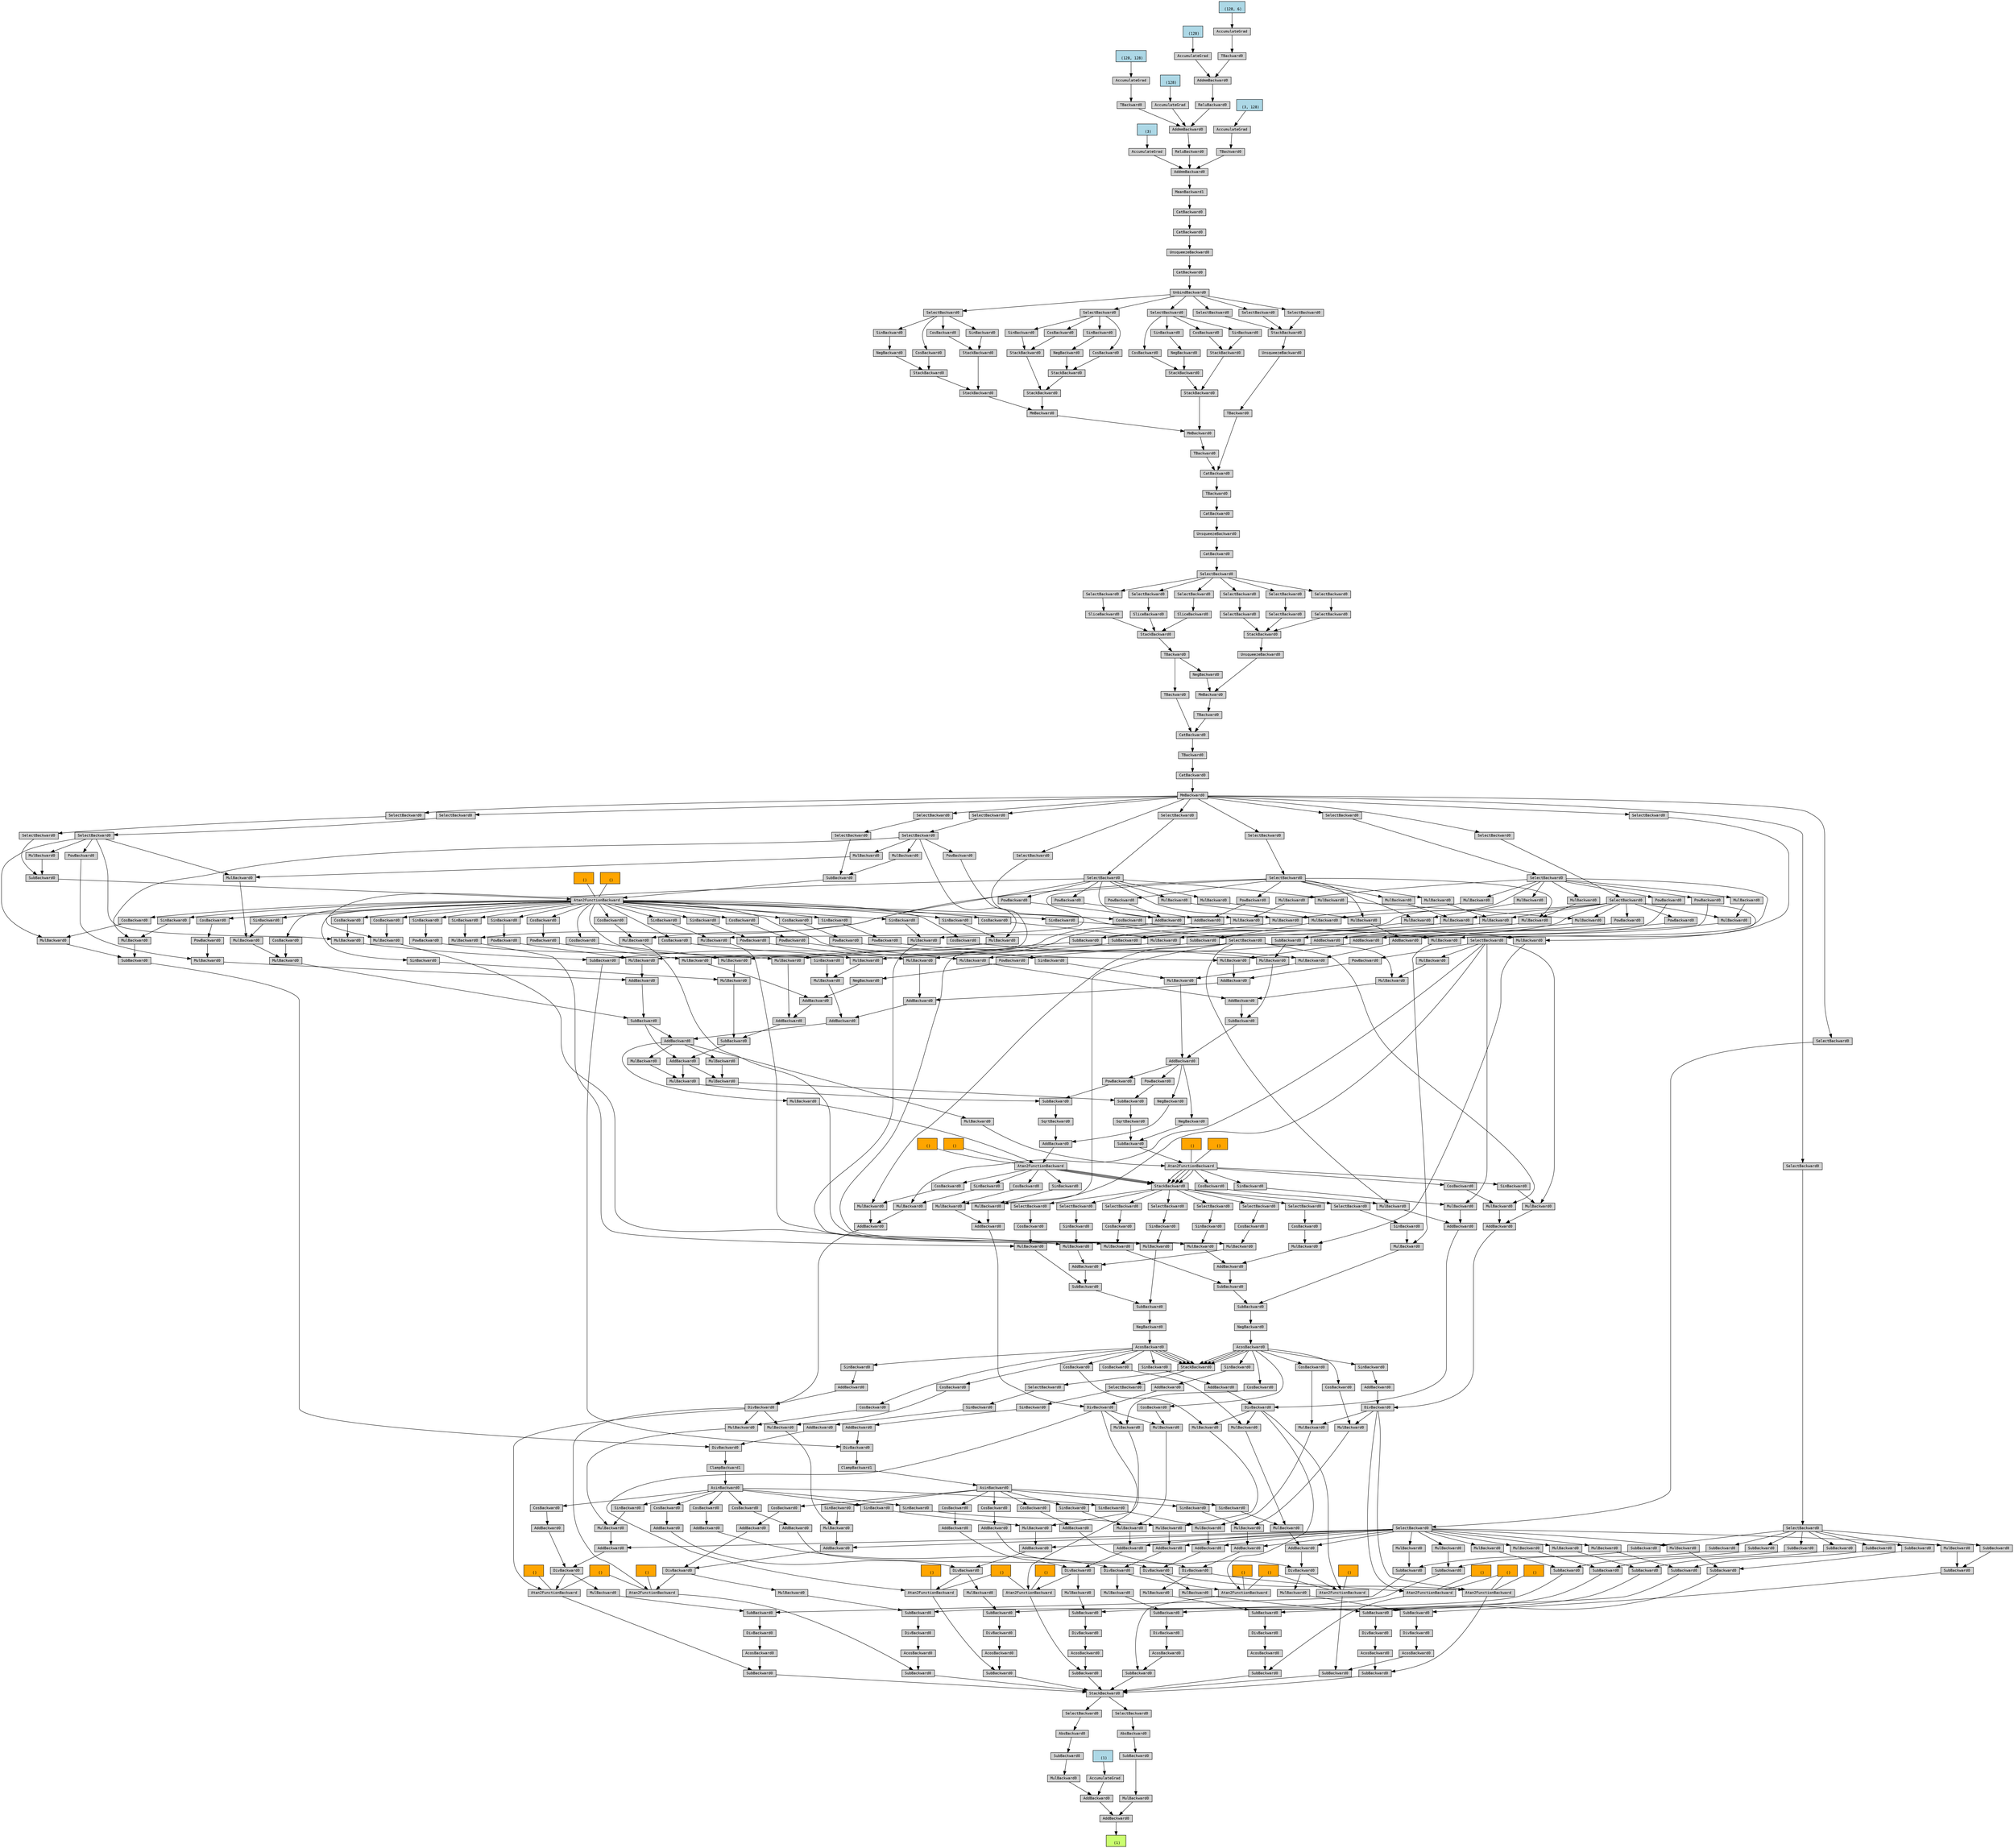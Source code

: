 digraph {
	graph [size="186.6,186.6"]
	node [align=left fontname=monospace fontsize=10 height=0.2 ranksep=0.1 shape=box style=filled]
	140334502548544 [label="
 (1)" fillcolor=darkolivegreen1]
	140334502248208 [label=AddBackward0]
	140334502247872 -> 140334502248208
	140334502247872 [label=AddBackward0]
	140334502248064 -> 140334502247872
	140334502464304 [label="
 (1)" fillcolor=lightblue]
	140334502464304 -> 140334502248064
	140334502248064 [label=AccumulateGrad]
	140334502248016 -> 140334502247872
	140334502248016 [label=MulBackward0]
	140334502248256 -> 140334502248016
	140334502248256 [label=SubBackward0]
	140334502247632 -> 140334502248256
	140334502247632 [label=AbsBackward0]
	140334502247536 -> 140334502247632
	140334502247536 [label=SelectBackward0]
	140334502247440 -> 140334502247536
	140334502247440 [label=StackBackward0]
	140334502247344 -> 140334502247440
	140334502247344 [label=SubBackward0]
	140334504619328 -> 140334502247344
	140334504619328 [label=Atan2FunctionBackward]
	140334502246816 -> 140334504619328
	140334502246816 [label=DivBackward0]
	140334502246672 -> 140334502246816
	140334502246672 [label=AddBackward0]
	140334502246528 -> 140334502246672
	140334502246528 [label=MulBackward0]
	140334502246384 -> 140334502246528
	140334502246384 [label=SelectBackward0]
	140334502246240 -> 140334502246384
	140334502246240 [label=SelectBackward0]
	140334502246144 -> 140334502246240
	140334502246144 [label=MmBackward0]
	140334502246048 -> 140334502246144
	140334502246048 [label=CatBackward0]
	140334502245952 -> 140334502246048
	140334502245952 [label=TBackward0]
	140334502245856 -> 140334502245952
	140334502245856 [label=CatBackward0]
	140334502245808 -> 140334502245856
	140334502245808 [label=TBackward0]
	140334502242208 -> 140334502245808
	140334502242208 [label=TBackward0]
	140334502243504 -> 140334502242208
	140334502243504 [label=StackBackward0]
	140334502243264 -> 140334502243504
	140334502243264 [label=SliceBackward0]
	140334502243552 -> 140334502243264
	140334502243552 [label=SelectBackward0]
	140334502243648 -> 140334502243552
	140334502243648 [label=SelectBackward0]
	140334502245472 -> 140334502243648
	140334502245472 [label=CatBackward0]
	140334502245328 -> 140334502245472
	140334502245328 [label=UnsqueezeBackward0]
	140334502245184 -> 140334502245328
	140334502245184 [label=CatBackward0]
	140334502245040 -> 140334502245184
	140334502245040 [label=TBackward0]
	140334502244848 -> 140334502245040
	140334502244848 [label=CatBackward0]
	140334502244800 -> 140334502244848
	140334502244800 [label=TBackward0]
	140334502244560 -> 140334502244800
	140334502244560 [label=MmBackward0]
	140334502244512 -> 140334502244560
	140334502244512 [label=StackBackward0]
	140334502244176 -> 140334502244512
	140334502244176 [label=StackBackward0]
	140334502241776 -> 140334502244176
	140334502241776 [label=CosBackward0]
	140334502241728 -> 140334502241776
	140334502241728 [label=SelectBackward0]
	140334502241584 -> 140334502241728
	140334502241584 [label=UnbindBackward0]
	140334502241536 -> 140334502241584
	140334502241536 [label=CatBackward0]
	140334502241296 -> 140334502241536
	140334502241296 [label=UnsqueezeBackward0]
	140334502241104 -> 140334502241296
	140334502241104 [label=CatBackward0]
	140334502241152 -> 140334502241104
	140334502241152 [label=CatBackward0]
	140334502240960 -> 140334502241152
	140334502240960 [label=MeanBackward1]
	140334502240864 -> 140334502240960
	140334502240864 [label=AddmmBackward0]
	140334502240768 -> 140334502240864
	140334502325968 [label="
 (3)" fillcolor=lightblue]
	140334502325968 -> 140334502240768
	140334502240768 [label=AccumulateGrad]
	140334502241056 -> 140334502240864
	140334502241056 [label=ReluBackward0]
	140334502243792 -> 140334502241056
	140334502243792 [label=AddmmBackward0]
	140334502243936 -> 140334502243792
	140334502325808 [label="
 (128)" fillcolor=lightblue]
	140334502325808 -> 140334502243936
	140334502243936 [label=AccumulateGrad]
	140334502675024 -> 140334502243792
	140334502675024 [label=ReluBackward0]
	140334502244368 -> 140334502675024
	140334502244368 [label=AddmmBackward0]
	140334502674928 -> 140334502244368
	140334502325008 [label="
 (128)" fillcolor=lightblue]
	140334502325008 -> 140334502674928
	140334502674928 [label=AccumulateGrad]
	140334502674832 -> 140334502244368
	140334502674832 [label=TBackward0]
	140334502674736 -> 140334502674832
	140334503421216 [label="
 (128, 6)" fillcolor=lightblue]
	140334503421216 -> 140334502674736
	140334502674736 [label=AccumulateGrad]
	140334502675072 -> 140334502243792
	140334502675072 [label=TBackward0]
	140334502243840 -> 140334502675072
	140334502325728 [label="
 (128, 128)" fillcolor=lightblue]
	140334502325728 -> 140334502243840
	140334502243840 [label=AccumulateGrad]
	140334502243888 -> 140334502240864
	140334502243888 [label=TBackward0]
	140334502244656 -> 140334502243888
	140334502325888 [label="
 (3, 128)" fillcolor=lightblue]
	140334502325888 -> 140334502244656
	140334502244656 [label=AccumulateGrad]
	140334502244080 -> 140334502244176
	140334502244080 [label=NegBackward0]
	140334502241488 -> 140334502244080
	140334502241488 [label=SinBackward0]
	140334502241728 -> 140334502241488
	140334502244224 -> 140334502244512
	140334502244224 [label=StackBackward0]
	140334502241248 -> 140334502244224
	140334502241248 [label=SinBackward0]
	140334502241728 -> 140334502241248
	140334502241824 -> 140334502244224
	140334502241824 [label=CosBackward0]
	140334502241728 -> 140334502241824
	140334502243360 -> 140334502244560
	140334502243360 [label=MmBackward0]
	140334502241440 -> 140334502243360
	140334502241440 [label=StackBackward0]
	140334502240912 -> 140334502241440
	140334502240912 [label=StackBackward0]
	140334502242352 -> 140334502240912
	140334502242352 [label=CosBackward0]
	140334502674976 -> 140334502242352
	140334502674976 [label=SelectBackward0]
	140334502241584 -> 140334502674976
	140334502240816 -> 140334502240912
	140334502240816 [label=SinBackward0]
	140334502674976 -> 140334502240816
	140334502241200 -> 140334502241440
	140334502241200 [label=StackBackward0]
	140334502674592 -> 140334502241200
	140334502674592 [label=NegBackward0]
	140334502675168 -> 140334502674592
	140334502675168 [label=SinBackward0]
	140334502674976 -> 140334502675168
	140334502674784 -> 140334502241200
	140334502674784 [label=CosBackward0]
	140334502674976 -> 140334502674784
	140334502244128 -> 140334502243360
	140334502244128 [label=StackBackward0]
	140334502241680 -> 140334502244128
	140334502241680 [label=StackBackward0]
	140334502674496 -> 140334502241680
	140334502674496 [label=CosBackward0]
	140334502676176 -> 140334502674496
	140334502676176 [label=SelectBackward0]
	140334502241584 -> 140334502676176
	140334502675120 -> 140334502241680
	140334502675120 [label=NegBackward0]
	140334502675792 -> 140334502675120
	140334502675792 [label=SinBackward0]
	140334502676176 -> 140334502675792
	140334502675984 -> 140334502244128
	140334502675984 [label=StackBackward0]
	140334502675648 -> 140334502675984
	140334502675648 [label=SinBackward0]
	140334502676176 -> 140334502675648
	140334502675696 -> 140334502675984
	140334502675696 [label=CosBackward0]
	140334502676176 -> 140334502675696
	140334502244944 -> 140334502244848
	140334502244944 [label=TBackward0]
	140334502244272 -> 140334502244944
	140334502244272 [label=UnsqueezeBackward0]
	140334502244608 -> 140334502244272
	140334502244608 [label=StackBackward0]
	140334502675888 -> 140334502244608
	140334502675888 [label=SelectBackward0]
	140334502241584 -> 140334502675888
	140334502675216 -> 140334502244608
	140334502675216 [label=SelectBackward0]
	140334502241584 -> 140334502675216
	140334502674640 -> 140334502244608
	140334502674640 [label=SelectBackward0]
	140334502241584 -> 140334502674640
	140334502243456 -> 140334502243504
	140334502243456 [label=SliceBackward0]
	140334502245520 -> 140334502243456
	140334502245520 [label=SelectBackward0]
	140334502243648 -> 140334502245520
	140334502243408 -> 140334502243504
	140334502243408 [label=SliceBackward0]
	140334502245376 -> 140334502243408
	140334502245376 [label=SelectBackward0]
	140334502243648 -> 140334502245376
	140334502246336 -> 140334502245856
	140334502246336 [label=TBackward0]
	140334502242448 -> 140334502246336
	140334502242448 [label=MmBackward0]
	140334502245088 -> 140334502242448
	140334502245088 [label=NegBackward0]
	140334502242208 -> 140334502245088
	140334502245232 -> 140334502242448
	140334502245232 [label=UnsqueezeBackward0]
	140334502241968 -> 140334502245232
	140334502241968 [label=StackBackward0]
	140334502244320 -> 140334502241968
	140334502244320 [label=SelectBackward0]
	140334502675936 -> 140334502244320
	140334502675936 [label=SelectBackward0]
	140334502243648 -> 140334502675936
	140334502244704 -> 140334502241968
	140334502244704 [label=SelectBackward0]
	140334502676128 -> 140334502244704
	140334502676128 [label=SelectBackward0]
	140334502243648 -> 140334502676128
	140334502244896 -> 140334502241968
	140334502244896 [label=SelectBackward0]
	140334502675840 -> 140334502244896
	140334502675840 [label=SelectBackward0]
	140334502243648 -> 140334502675840
	140334502246432 -> 140334502246528
	140334502246432 [label=CosBackward0]
	140334504618848 -> 140334502246432
	140334504618848 [label=Atan2FunctionBackward]
	140334502246000 -> 140334504618848
	140334502246000 [label=AddBackward0]
	140334502245664 -> 140334502246000
	140334502245664 [label=NegBackward0]
	140334502242064 -> 140334502245664
	140334502242064 [label=AddBackward0]
	140334502676368 -> 140334502242064
	140334502676368 [label=SubBackward0]
	140334502676272 -> 140334502676368
	140334502676272 [label=AddBackward0]
	140334502676416 -> 140334502676272
	140334502676416 [label=MulBackward0]
	140334502676608 -> 140334502676416
	140334502676608 [label=MulBackward0]
	140334502676704 -> 140334502676608
	140334502676704 [label=SelectBackward0]
	140334502676800 -> 140334502676704
	140334502676800 [label=SelectBackward0]
	140334502246144 -> 140334502676800
	140334502246384 -> 140334502676416
	140334502676464 -> 140334502676272
	140334502676464 [label=MulBackward0]
	140334502676752 -> 140334502676464
	140334502676752 [label=SubBackward0]
	140334502676512 -> 140334502676752
	140334502676512 [label=MulBackward0]
	140334502677040 -> 140334502676512
	140334502677040 [label=MulBackward0]
	140334502677184 -> 140334502677040
	140334502677184 [label=SelectBackward0]
	140334502677280 -> 140334502677184
	140334502677280 [label=SelectBackward0]
	140334502246144 -> 140334502677280
	140334502676992 -> 140334502676512
	140334502676992 [label=SelectBackward0]
	140334502677376 -> 140334502676992
	140334502677376 [label=SelectBackward0]
	140334502246144 -> 140334502677376
	140334502676848 -> 140334502676752
	140334502676848 [label=MulBackward0]
	140334502677088 -> 140334502676848
	140334502677088 [label=MulBackward0]
	140334502677424 -> 140334502677088
	140334502677424 [label=SelectBackward0]
	140334502677520 -> 140334502677424
	140334502677520 [label=SelectBackward0]
	140334502246144 -> 140334502677520
	140334502677232 -> 140334502676848
	140334502677232 [label=SelectBackward0]
	140334502677616 -> 140334502677232
	140334502677616 [label=SelectBackward0]
	140334502246144 -> 140334502677616
	140334502676656 -> 140334502676464
	140334502676656 [label=PowBackward0]
	140334502677472 -> 140334502676656
	140334502677472 [label=CosBackward0]
	140334504618608 -> 140334502677472
	140334504618608 [label=Atan2FunctionBackward]
	140334502677136 -> 140334504618608
	140334502677136 [label=SubBackward0]
	140334502677760 -> 140334502677136
	140334502677760 [label=SelectBackward0]
	140334502677904 -> 140334502677760
	140334502677904 [label=SelectBackward0]
	140334502246144 -> 140334502677904
	140334502677712 -> 140334502677136
	140334502677712 [label=MulBackward0]
	140334502677952 -> 140334502677712
	140334502677952 [label=SelectBackward0]
	140334502678048 -> 140334502677952
	140334502678048 [label=SelectBackward0]
	140334502246144 -> 140334502678048
	140334502676896 -> 140334504618608
	140334502676896 [label=SubBackward0]
	140334502677808 -> 140334502676896
	140334502677808 [label=SelectBackward0]
	140334502677856 -> 140334502677808
	140334502677856 [label=SelectBackward0]
	140334502246144 -> 140334502677856
	140334502678000 -> 140334502676896
	140334502678000 [label=MulBackward0]
	140334502678192 -> 140334502678000
	140334502678192 [label=SelectBackward0]
	140334502678288 -> 140334502678192
	140334502678288 [label=SelectBackward0]
	140334502246144 -> 140334502678288
	140334502464144 -> 140334504618608 [dir=none]
	140334502464144 [label="
 ()" fillcolor=orange]
	140334502469184 -> 140334504618608 [dir=none]
	140334502469184 [label="
 ()" fillcolor=orange]
	140334502676032 -> 140334502676368
	140334502676032 [label=MulBackward0]
	140334502676944 -> 140334502676032
	140334502676944 [label=SubBackward0]
	140334502677664 -> 140334502676944
	140334502677664 [label=MulBackward0]
	140334502678384 -> 140334502677664
	140334502678384 [label=MulBackward0]
	140334502677184 -> 140334502678384
	140334502676992 -> 140334502677664
	140334502677328 -> 140334502676944
	140334502677328 [label=MulBackward0]
	140334502678336 -> 140334502677328
	140334502678336 [label=MulBackward0]
	140334502677424 -> 140334502678336
	140334502677232 -> 140334502677328
	140334502676560 -> 140334502676032
	140334502676560 [label=PowBackward0]
	140334502678432 -> 140334502676560
	140334502678432 [label=SinBackward0]
	140334504618608 -> 140334502678432
	140334502676080 -> 140334502242064
	140334502676080 [label=MulBackward0]
	140334502678096 -> 140334502676080
	140334502678096 [label=MulBackward0]
	140334502677568 -> 140334502678096
	140334502677568 [label=AddBackward0]
	140334502678576 -> 140334502677568
	140334502678576 [label=MulBackward0]
	140334502678720 -> 140334502678576
	140334502678720 [label=MulBackward0]
	140334502677184 -> 140334502678720
	140334502677232 -> 140334502678576
	140334502678528 -> 140334502677568
	140334502678528 [label=MulBackward0]
	140334502678768 -> 140334502678528
	140334502678768 [label=MulBackward0]
	140334502677424 -> 140334502678768
	140334502676992 -> 140334502678528
	140334502678240 -> 140334502678096
	140334502678240 [label=CosBackward0]
	140334504618608 -> 140334502678240
	140334502676320 -> 140334502676080
	140334502676320 [label=SinBackward0]
	140334504618608 -> 140334502676320
	140334502245712 -> 140334502246000
	140334502245712 [label=SqrtBackward0]
	140334502245616 -> 140334502245712
	140334502245616 [label=SubBackward0]
	140334502678864 -> 140334502245616
	140334502678864 [label=PowBackward0]
	140334502242064 -> 140334502678864
	140334502678816 -> 140334502245616
	140334502678816 [label=MulBackward0]
	140334502678144 -> 140334502678816
	140334502678144 [label=MulBackward0]
	140334502678960 -> 140334502678144
	140334502678960 [label=AddBackward0]
	140334502679056 -> 140334502678960
	140334502679056 [label=AddBackward0]
	140334502679200 -> 140334502679056
	140334502679200 [label=AddBackward0]
	140334502679344 -> 140334502679200
	140334502679344 [label=AddBackward0]
	140334502679488 -> 140334502679344
	140334502679488 [label=PowBackward0]
	140334502676704 -> 140334502679488
	140334502679440 -> 140334502679344
	140334502679440 [label=MulBackward0]
	140334502679536 -> 140334502679440
	140334502679536 [label=AddBackward0]
	140334502679776 -> 140334502679536
	140334502679776 [label=PowBackward0]
	140334502677184 -> 140334502679776
	140334502679728 -> 140334502679536
	140334502679728 [label=PowBackward0]
	140334502677232 -> 140334502679728
	140334502679584 -> 140334502679440
	140334502679584 [label=PowBackward0]
	140334502679872 -> 140334502679584
	140334502679872 [label=CosBackward0]
	140334504618608 -> 140334502679872
	140334502679296 -> 140334502679200
	140334502679296 [label=MulBackward0]
	140334502679824 -> 140334502679296
	140334502679824 [label=AddBackward0]
	140334502679680 -> 140334502679824
	140334502679680 [label=PowBackward0]
	140334502677424 -> 140334502679680
	140334502679920 -> 140334502679824
	140334502679920 [label=PowBackward0]
	140334502676992 -> 140334502679920
	140334502679632 -> 140334502679296
	140334502679632 [label=PowBackward0]
	140334502680064 -> 140334502679632
	140334502680064 [label=SinBackward0]
	140334504618608 -> 140334502680064
	140334502679152 -> 140334502679056
	140334502679152 [label=MulBackward0]
	140334502680016 -> 140334502679152
	140334502680016 [label=MulBackward0]
	140334502679968 -> 140334502680016
	140334502679968 [label=SubBackward0]
	140334502680304 -> 140334502679968
	140334502680304 [label=MulBackward0]
	140334502680448 -> 140334502680304
	140334502680448 [label=MulBackward0]
	140334502677184 -> 140334502680448
	140334502677424 -> 140334502680304
	140334502680256 -> 140334502679968
	140334502680256 [label=MulBackward0]
	140334502680496 -> 140334502680256
	140334502680496 [label=MulBackward0]
	140334502676992 -> 140334502680496
	140334502677232 -> 140334502680256
	140334502680112 -> 140334502680016
	140334502680112 [label=CosBackward0]
	140334504618608 -> 140334502680112
	140334502679392 -> 140334502679152
	140334502679392 [label=SinBackward0]
	140334504618608 -> 140334502679392
	140334502679008 -> 140334502678960
	140334502679008 [label=SubBackward0]
	140334502680544 -> 140334502679008
	140334502680544 [label=AddBackward0]
	140334502680208 -> 140334502680544
	140334502680208 [label=MulBackward0]
	140334502680640 -> 140334502680208
	140334502680640 [label=PowBackward0]
	140334502677952 -> 140334502680640
	140334502680400 -> 140334502680208
	140334502680400 [label=PowBackward0]
	140334502680688 -> 140334502680400
	140334502680688 [label=CosBackward0]
	140334504618608 -> 140334502680688
	140334502680160 -> 140334502680544
	140334502680160 [label=MulBackward0]
	140334502680880 -> 140334502680160
	140334502680880 [label=PowBackward0]
	140334502678192 -> 140334502680880
	140334502680736 -> 140334502680160
	140334502680736 [label=PowBackward0]
	140334502680832 -> 140334502680736
	140334502680832 [label=SinBackward0]
	140334504618608 -> 140334502680832
	140334502679248 -> 140334502679008
	140334502679248 [label=MulBackward0]
	140334502680784 -> 140334502679248
	140334502680784 [label=MulBackward0]
	140334502680928 -> 140334502680784
	140334502680928 [label=MulBackward0]
	140334502681168 -> 140334502680928
	140334502681168 [label=MulBackward0]
	140334502678192 -> 140334502681168
	140334502677952 -> 140334502680928
	140334502680976 -> 140334502680784
	140334502680976 [label=SinBackward0]
	140334504618608 -> 140334502680976
	140334502680352 -> 140334502679248
	140334502680352 [label=CosBackward0]
	140334504618608 -> 140334502680352
	140334502678480 -> 140334502678816
	140334502678480 [label=AddBackward0]
	140334502679104 -> 140334502678480
	140334502679104 [label=SubBackward0]
	140334502681264 -> 140334502679104
	140334502681264 [label=AddBackward0]
	140334502681120 -> 140334502681264
	140334502681120 [label=AddBackward0]
	140334502681360 -> 140334502681120
	140334502681360 [label=NegBackward0]
	140334502681552 -> 140334502681360
	140334502681552 [label=PowBackward0]
	140334502246384 -> 140334502681552
	140334502681312 -> 140334502681120
	140334502681312 [label=MulBackward0]
	140334502681600 -> 140334502681312
	140334502681600 [label=AddBackward0]
	140334502681744 -> 140334502681600
	140334502681744 [label=PowBackward0]
	140334502677424 -> 140334502681744
	140334502681696 -> 140334502681600
	140334502681696 [label=PowBackward0]
	140334502676992 -> 140334502681696
	140334502681648 -> 140334502681312
	140334502681648 [label=PowBackward0]
	140334502681840 -> 140334502681648
	140334502681840 [label=CosBackward0]
	140334504618608 -> 140334502681840
	140334502681024 -> 140334502681264
	140334502681024 [label=MulBackward0]
	140334502681792 -> 140334502681024
	140334502681792 [label=AddBackward0]
	140334502681456 -> 140334502681792
	140334502681456 [label=PowBackward0]
	140334502677184 -> 140334502681456
	140334502681888 -> 140334502681792
	140334502681888 [label=PowBackward0]
	140334502677232 -> 140334502681888
	140334502681504 -> 140334502681024
	140334502681504 [label=PowBackward0]
	140334502682032 -> 140334502681504
	140334502682032 [label=SinBackward0]
	140334504618608 -> 140334502682032
	140334502680592 -> 140334502679104
	140334502680592 [label=MulBackward0]
	140334502681984 -> 140334502680592
	140334502681984 [label=MulBackward0]
	140334502681936 -> 140334502681984
	140334502681936 [label=SubBackward0]
	140334502682272 -> 140334502681936
	140334502682272 [label=MulBackward0]
	140334502682416 -> 140334502682272
	140334502682416 [label=MulBackward0]
	140334502677184 -> 140334502682416
	140334502677424 -> 140334502682272
	140334502682224 -> 140334502681936
	140334502682224 [label=MulBackward0]
	140334502682464 -> 140334502682224
	140334502682464 [label=MulBackward0]
	140334502676992 -> 140334502682464
	140334502677232 -> 140334502682224
	140334502682080 -> 140334502681984
	140334502682080 [label=CosBackward0]
	140334504618608 -> 140334502682080
	140334502681072 -> 140334502680592
	140334502681072 [label=SinBackward0]
	140334504618608 -> 140334502681072
	140334502679008 -> 140334502678480
	140334502246288 -> 140334504618848
	140334502246288 [label=MulBackward0]
	140334502678960 -> 140334502246288
	140334502511536 -> 140334504618848 [dir=none]
	140334502511536 [label="
 ()" fillcolor=orange]
	140334502511696 -> 140334504618848 [dir=none]
	140334502511696 [label="
 ()" fillcolor=orange]
	140334502246576 -> 140334502246672
	140334502246576 [label=MulBackward0]
	140334502676704 -> 140334502246576
	140334502246192 -> 140334502246576
	140334502246192 [label=SinBackward0]
	140334504618848 -> 140334502246192
	140334502246720 -> 140334502246816
	140334502246720 [label=AddBackward0]
	140334502245904 -> 140334502246720
	140334502245904 [label=SinBackward0]
	140334502246480 -> 140334502245904
	140334502246480 [label=AcosBackward0]
	140334502678624 -> 140334502246480
	140334502678624 [label=NegBackward0]
	140334502678912 -> 140334502678624
	140334502678912 [label=SubBackward0]
	140334502682512 -> 140334502678912
	140334502682512 [label=SubBackward0]
	140334502682176 -> 140334502682512
	140334502682176 [label=AddBackward0]
	140334502682608 -> 140334502682176
	140334502682608 [label=MulBackward0]
	140334502682752 -> 140334502682608
	140334502682752 [label=MulBackward0]
	140334502677232 -> 140334502682752
	140334502682896 -> 140334502682752
	140334502682896 [label=CosBackward0]
	140334504618608 -> 140334502682896
	140334502682704 -> 140334502682608
	140334502682704 [label=CosBackward0]
	140334502682944 -> 140334502682704
	140334502682944 [label=SelectBackward0]
	140334502683040 -> 140334502682944
	140334502683040 [label=StackBackward0]
	140334504618848 -> 140334502683040
	140334504619088 -> 140334502683040
	140334504619088 [label=Atan2FunctionBackward]
	140334502683184 -> 140334504619088
	140334502683184 [label=SubBackward0]
	140334502683328 -> 140334502683184
	140334502683328 [label=NegBackward0]
	140334502242064 -> 140334502683328
	140334502683280 -> 140334502683184
	140334502683280 [label=SqrtBackward0]
	140334502683376 -> 140334502683280
	140334502683376 [label=SubBackward0]
	140334502683568 -> 140334502683376
	140334502683568 [label=PowBackward0]
	140334502242064 -> 140334502683568
	140334502683520 -> 140334502683376
	140334502683520 [label=MulBackward0]
	140334502683616 -> 140334502683520
	140334502683616 [label=MulBackward0]
	140334502678960 -> 140334502683616
	140334502678480 -> 140334502683520
	140334502682848 -> 140334504619088
	140334502682848 [label=MulBackward0]
	140334502678960 -> 140334502682848
	140334502511376 -> 140334504619088 [dir=none]
	140334502511376 [label="
 ()" fillcolor=orange]
	140334502513696 -> 140334504619088 [dir=none]
	140334502513696 [label="
 ()" fillcolor=orange]
	140334504618848 -> 140334502683040
	140334504619088 -> 140334502683040
	140334504618848 -> 140334502683040
	140334504619088 -> 140334502683040
	140334504618848 -> 140334502683040
	140334504619088 -> 140334502683040
	140334502682368 -> 140334502682176
	140334502682368 [label=MulBackward0]
	140334502682800 -> 140334502682368
	140334502682800 [label=MulBackward0]
	140334502677424 -> 140334502682800
	140334502683472 -> 140334502682800
	140334502683472 [label=CosBackward0]
	140334504618608 -> 140334502683472
	140334502682992 -> 140334502682368
	140334502682992 [label=SinBackward0]
	140334502683424 -> 140334502682992
	140334502683424 [label=SelectBackward0]
	140334502683040 -> 140334502683424
	140334502682128 -> 140334502682512
	140334502682128 [label=MulBackward0]
	140334502683232 -> 140334502682128
	140334502683232 [label=MulBackward0]
	140334502676992 -> 140334502683232
	140334502683088 -> 140334502683232
	140334502683088 [label=SinBackward0]
	140334504618608 -> 140334502683088
	140334502682656 -> 140334502682128
	140334502682656 [label=CosBackward0]
	140334502683808 -> 140334502682656
	140334502683808 [label=SelectBackward0]
	140334502683040 -> 140334502683808
	140334502681216 -> 140334502678912
	140334502681216 [label=MulBackward0]
	140334502683760 -> 140334502681216
	140334502683760 [label=MulBackward0]
	140334502677184 -> 140334502683760
	140334502683136 -> 140334502683760
	140334502683136 [label=SinBackward0]
	140334504618608 -> 140334502683136
	140334502682320 -> 140334502681216
	140334502682320 [label=SinBackward0]
	140334502683856 -> 140334502682320
	140334502683856 [label=SelectBackward0]
	140334502683040 -> 140334502683856
	140334502246864 -> 140334504619328
	140334502246864 [label=DivBackward0]
	140334502246624 -> 140334502246864
	140334502246624 [label=AddBackward0]
	140334502675264 -> 140334502246624
	140334502675264 [label=SelectBackward0]
	140334502683952 -> 140334502675264
	140334502683952 [label=SelectBackward0]
	140334502246144 -> 140334502683952
	140334502678672 -> 140334502246624
	140334502678672 [label=MulBackward0]
	140334502683712 -> 140334502678672
	140334502683712 [label=MulBackward0]
	140334502246816 -> 140334502683712
	140334502684048 -> 140334502683712
	140334502684048 [label=CosBackward0]
	140334502246480 -> 140334502684048
	140334502683664 -> 140334502678672
	140334502683664 [label=SinBackward0]
	140334502684096 -> 140334502683664
	140334502684096 [label=AsinBackward0]
	140334502684192 -> 140334502684096
	140334502684192 [label=ClampBackward1]
	140334502684288 -> 140334502684192
	140334502684288 [label=DivBackward0]
	140334502684384 -> 140334502684288
	140334502684384 [label=SubBackward0]
	140334502684528 -> 140334502684384
	140334502684528 [label=MulBackward0]
	140334502678192 -> 140334502684528
	140334502684672 -> 140334502684528
	140334502684672 [label=SinBackward0]
	140334504618608 -> 140334502684672
	140334502684480 -> 140334502684384
	140334502684480 [label=MulBackward0]
	140334502677952 -> 140334502684480
	140334502684720 -> 140334502684480
	140334502684720 [label=CosBackward0]
	140334504618608 -> 140334502684720
	140334502684336 -> 140334502684288
	140334502684336 [label=AddBackward0]
	140334502684816 -> 140334502684336
	140334502684816 [label=SinBackward0]
	140334502684624 -> 140334502684816
	140334502684624 [label=SelectBackward0]
	140334502684912 -> 140334502684624
	140334502684912 [label=StackBackward0]
	140334502246480 -> 140334502684912
	140334502246480 -> 140334502684912
	140334502685008 -> 140334502684912
	140334502685008 [label=AcosBackward0]
	140334502685104 -> 140334502685008
	140334502685104 [label=NegBackward0]
	140334502685200 -> 140334502685104
	140334502685200 [label=SubBackward0]
	140334502685296 -> 140334502685200
	140334502685296 [label=SubBackward0]
	140334502685440 -> 140334502685296
	140334502685440 [label=AddBackward0]
	140334502685584 -> 140334502685440
	140334502685584 [label=MulBackward0]
	140334502685728 -> 140334502685584
	140334502685728 [label=MulBackward0]
	140334502677232 -> 140334502685728
	140334502685872 -> 140334502685728
	140334502685872 [label=CosBackward0]
	140334504618608 -> 140334502685872
	140334502685680 -> 140334502685584
	140334502685680 [label=CosBackward0]
	140334502685920 -> 140334502685680
	140334502685920 [label=SelectBackward0]
	140334502683040 -> 140334502685920
	140334502685536 -> 140334502685440
	140334502685536 [label=MulBackward0]
	140334502686016 -> 140334502685536
	140334502686016 [label=MulBackward0]
	140334502677424 -> 140334502686016
	140334502686064 -> 140334502686016
	140334502686064 [label=CosBackward0]
	140334504618608 -> 140334502686064
	140334502685968 -> 140334502685536
	140334502685968 [label=SinBackward0]
	140334502686112 -> 140334502685968
	140334502686112 [label=SelectBackward0]
	140334502683040 -> 140334502686112
	140334502685392 -> 140334502685296
	140334502685392 [label=MulBackward0]
	140334502686160 -> 140334502685392
	140334502686160 [label=MulBackward0]
	140334502676992 -> 140334502686160
	140334502685824 -> 140334502686160
	140334502685824 [label=SinBackward0]
	140334504618608 -> 140334502685824
	140334502685632 -> 140334502685392
	140334502685632 [label=CosBackward0]
	140334502686256 -> 140334502685632
	140334502686256 [label=SelectBackward0]
	140334502683040 -> 140334502686256
	140334502685248 -> 140334502685200
	140334502685248 [label=MulBackward0]
	140334502686304 -> 140334502685248
	140334502686304 [label=MulBackward0]
	140334502677184 -> 140334502686304
	140334502685776 -> 140334502686304
	140334502685776 [label=SinBackward0]
	140334504618608 -> 140334502685776
	140334502685488 -> 140334502685248
	140334502685488 [label=SinBackward0]
	140334502686400 -> 140334502685488
	140334502686400 [label=SelectBackward0]
	140334502683040 -> 140334502686400
	140334502685008 -> 140334502684912
	140334502246480 -> 140334502684912
	140334502246480 -> 140334502684912
	140334502685008 -> 140334502684912
	140334502685008 -> 140334502684912
	140334502246096 -> 140334502246864
	140334502246096 [label=AddBackward0]
	140334502684144 -> 140334502246096
	140334502684144 [label=CosBackward0]
	140334502684096 -> 140334502684144
	140334502539440 -> 140334504619328 [dir=none]
	140334502539440 [label="
 ()" fillcolor=orange]
	140334502532480 -> 140334504619328 [dir=none]
	140334502532480 [label="
 ()" fillcolor=orange]
	140334502246912 -> 140334502247344
	140334502246912 [label=AcosBackward0]
	140334502246768 -> 140334502246912
	140334502246768 [label=DivBackward0]
	140334502682560 -> 140334502246768
	140334502682560 [label=SubBackward0]
	140334502684000 -> 140334502682560
	140334502684000 [label=SubBackward0]
	140334502684864 -> 140334502684000
	140334502684864 [label=SubBackward0]
	140334502685152 -> 140334502684864
	140334502685152 [label=SelectBackward0]
	140334502685344 -> 140334502685152
	140334502685344 [label=SelectBackward0]
	140334502246144 -> 140334502685344
	140334502684576 -> 140334502684000
	140334502684576 [label=MulBackward0]
	140334502675264 -> 140334502684576
	140334502676224 -> 140334502682560
	140334502676224 [label=MulBackward0]
	140334502246864 -> 140334502676224
	140334502247392 -> 140334502247440
	140334502247392 [label=SubBackward0]
	140334504619568 -> 140334502247392
	140334504619568 [label=Atan2FunctionBackward]
	140334502246816 -> 140334504619568
	140334502684432 -> 140334504619568
	140334502684432 [label=DivBackward0]
	140334502684768 -> 140334502684432
	140334502684768 [label=AddBackward0]
	140334502675264 -> 140334502684768
	140334502684960 -> 140334502684768
	140334502684960 [label=MulBackward0]
	140334502686208 -> 140334502684960
	140334502686208 [label=MulBackward0]
	140334502246816 -> 140334502686208
	140334502686640 -> 140334502686208
	140334502686640 [label=CosBackward0]
	140334502246480 -> 140334502686640
	140334502686352 -> 140334502684960
	140334502686352 [label=SinBackward0]
	140334502686688 -> 140334502686352
	140334502686688 [label=AsinBackward0]
	140334502686784 -> 140334502686688
	140334502686784 [label=ClampBackward1]
	140334502686880 -> 140334502686784
	140334502686880 [label=DivBackward0]
	140334502686976 -> 140334502686880
	140334502686976 [label=SubBackward0]
	140334502687120 -> 140334502686976
	140334502687120 [label=MulBackward0]
	140334502678192 -> 140334502687120
	140334502687264 -> 140334502687120
	140334502687264 [label=SinBackward0]
	140334504618608 -> 140334502687264
	140334502687072 -> 140334502686976
	140334502687072 [label=MulBackward0]
	140334502677952 -> 140334502687072
	140334502687312 -> 140334502687072
	140334502687312 [label=CosBackward0]
	140334504618608 -> 140334502687312
	140334502686928 -> 140334502686880
	140334502686928 [label=AddBackward0]
	140334502687408 -> 140334502686928
	140334502687408 [label=SinBackward0]
	140334502687216 -> 140334502687408
	140334502687216 [label=SelectBackward0]
	140334502684912 -> 140334502687216
	140334502686496 -> 140334502684432
	140334502686496 [label=AddBackward0]
	140334502686736 -> 140334502686496
	140334502686736 [label=CosBackward0]
	140334502686688 -> 140334502686736
	140334502539920 -> 140334504619568 [dir=none]
	140334502539920 [label="
 ()" fillcolor=orange]
	140334502532480 -> 140334504619568 [dir=none]
	140334502532480 [label="
 ()" fillcolor=orange]
	140334502247008 -> 140334502247392
	140334502247008 [label=AcosBackward0]
	140334502685056 -> 140334502247008
	140334502685056 [label=DivBackward0]
	140334502686544 -> 140334502685056
	140334502686544 [label=SubBackward0]
	140334502686592 -> 140334502686544
	140334502686592 [label=SubBackward0]
	140334502687456 -> 140334502686592
	140334502687456 [label=SubBackward0]
	140334502685152 -> 140334502687456
	140334502687504 -> 140334502686592
	140334502687504 [label=MulBackward0]
	140334502675264 -> 140334502687504
	140334502686448 -> 140334502686544
	140334502686448 [label=MulBackward0]
	140334502684432 -> 140334502686448
	140334502247728 -> 140334502247440
	140334502247728 [label=SubBackward0]
	140334504619808 -> 140334502247728
	140334504619808 [label=Atan2FunctionBackward]
	140334502687552 -> 140334504619808
	140334502687552 [label=DivBackward0]
	140334502687600 -> 140334502687552
	140334502687600 [label=AddBackward0]
	140334502687744 -> 140334502687600
	140334502687744 [label=MulBackward0]
	140334502246384 -> 140334502687744
	140334502687888 -> 140334502687744
	140334502687888 [label=CosBackward0]
	140334504618848 -> 140334502687888
	140334502687696 -> 140334502687600
	140334502687696 [label=MulBackward0]
	140334502676704 -> 140334502687696
	140334502687936 -> 140334502687696
	140334502687936 [label=SinBackward0]
	140334504618848 -> 140334502687936
	140334502687168 -> 140334502687552
	140334502687168 [label=AddBackward0]
	140334502688032 -> 140334502687168
	140334502688032 [label=SinBackward0]
	140334502685008 -> 140334502688032
	140334502683904 -> 140334504619808
	140334502683904 [label=DivBackward0]
	140334502687840 -> 140334502683904
	140334502687840 [label=AddBackward0]
	140334502675264 -> 140334502687840
	140334502688080 -> 140334502687840
	140334502688080 [label=MulBackward0]
	140334502688176 -> 140334502688080
	140334502688176 [label=MulBackward0]
	140334502687552 -> 140334502688176
	140334502688320 -> 140334502688176
	140334502688320 [label=CosBackward0]
	140334502685008 -> 140334502688320
	140334502688128 -> 140334502688080
	140334502688128 [label=SinBackward0]
	140334502684096 -> 140334502688128
	140334502687984 -> 140334502683904
	140334502687984 [label=AddBackward0]
	140334502688368 -> 140334502687984
	140334502688368 [label=CosBackward0]
	140334502684096 -> 140334502688368
	140334502540400 -> 140334504619808 [dir=none]
	140334502540400 [label="
 ()" fillcolor=orange]
	140334502538240 -> 140334504619808 [dir=none]
	140334502538240 [label="
 ()" fillcolor=orange]
	140334502246960 -> 140334502247728
	140334502246960 [label=AcosBackward0]
	140334502687792 -> 140334502246960
	140334502687792 [label=DivBackward0]
	140334502688416 -> 140334502687792
	140334502688416 [label=SubBackward0]
	140334502688224 -> 140334502688416
	140334502688224 [label=SubBackward0]
	140334502688560 -> 140334502688224
	140334502688560 [label=SubBackward0]
	140334502685152 -> 140334502688560
	140334502688512 -> 140334502688224
	140334502688512 [label=MulBackward0]
	140334502675264 -> 140334502688512
	140334502687648 -> 140334502688416
	140334502687648 [label=MulBackward0]
	140334502683904 -> 140334502687648
	140334502247296 -> 140334502247440
	140334502247296 [label=SubBackward0]
	140334504620048 -> 140334502247296
	140334504620048 [label=Atan2FunctionBackward]
	140334502687552 -> 140334504620048
	140334502688656 -> 140334504620048
	140334502688656 [label=DivBackward0]
	140334502688464 -> 140334502688656
	140334502688464 [label=AddBackward0]
	140334502675264 -> 140334502688464
	140334502688800 -> 140334502688464
	140334502688800 [label=MulBackward0]
	140334502688896 -> 140334502688800
	140334502688896 [label=MulBackward0]
	140334502687552 -> 140334502688896
	140334502689040 -> 140334502688896
	140334502689040 [label=CosBackward0]
	140334502685008 -> 140334502689040
	140334502688848 -> 140334502688800
	140334502688848 [label=SinBackward0]
	140334502686688 -> 140334502688848
	140334502688608 -> 140334502688656
	140334502688608 [label=AddBackward0]
	140334502689088 -> 140334502688608
	140334502689088 [label=CosBackward0]
	140334502686688 -> 140334502689088
	140334502540880 -> 140334504620048 [dir=none]
	140334502540880 [label="
 ()" fillcolor=orange]
	140334502538240 -> 140334504620048 [dir=none]
	140334502538240 [label="
 ()" fillcolor=orange]
	140334502688272 -> 140334502247296
	140334502688272 [label=AcosBackward0]
	140334502688704 -> 140334502688272
	140334502688704 [label=DivBackward0]
	140334502689136 -> 140334502688704
	140334502689136 [label=SubBackward0]
	140334502688944 -> 140334502689136
	140334502688944 [label=SubBackward0]
	140334502689280 -> 140334502688944
	140334502689280 [label=SubBackward0]
	140334502685152 -> 140334502689280
	140334502689232 -> 140334502688944
	140334502689232 [label=MulBackward0]
	140334502675264 -> 140334502689232
	140334502688752 -> 140334502689136
	140334502688752 [label=MulBackward0]
	140334502688656 -> 140334502688752
	140334502247248 -> 140334502247440
	140334502247248 [label=SubBackward0]
	140334504620288 -> 140334502247248
	140334504620288 [label=Atan2FunctionBackward]
	140334502689376 -> 140334504620288
	140334502689376 [label=DivBackward0]
	140334502689424 -> 140334502689376
	140334502689424 [label=AddBackward0]
	140334502689568 -> 140334502689424
	140334502689568 [label=MulBackward0]
	140334502246384 -> 140334502689568
	140334502689712 -> 140334502689568
	140334502689712 [label=CosBackward0]
	140334504619088 -> 140334502689712
	140334502689520 -> 140334502689424
	140334502689520 [label=MulBackward0]
	140334502676704 -> 140334502689520
	140334502689760 -> 140334502689520
	140334502689760 [label=SinBackward0]
	140334504619088 -> 140334502689760
	140334502689184 -> 140334502689376
	140334502689184 [label=AddBackward0]
	140334502689856 -> 140334502689184
	140334502689856 [label=SinBackward0]
	140334502246480 -> 140334502689856
	140334502684240 -> 140334504620288
	140334502684240 [label=DivBackward0]
	140334502689664 -> 140334502684240
	140334502689664 [label=AddBackward0]
	140334502675264 -> 140334502689664
	140334502689904 -> 140334502689664
	140334502689904 [label=MulBackward0]
	140334502690000 -> 140334502689904
	140334502690000 [label=MulBackward0]
	140334502689376 -> 140334502690000
	140334502690144 -> 140334502690000
	140334502690144 [label=CosBackward0]
	140334502246480 -> 140334502690144
	140334502689952 -> 140334502689904
	140334502689952 [label=SinBackward0]
	140334502684096 -> 140334502689952
	140334502689808 -> 140334502684240
	140334502689808 [label=AddBackward0]
	140334502690192 -> 140334502689808
	140334502690192 [label=CosBackward0]
	140334502684096 -> 140334502690192
	140334502541360 -> 140334504620288 [dir=none]
	140334502541360 [label="
 ()" fillcolor=orange]
	140334502538640 -> 140334504620288 [dir=none]
	140334502538640 [label="
 ()" fillcolor=orange]
	140334502688992 -> 140334502247248
	140334502688992 [label=AcosBackward0]
	140334502689616 -> 140334502688992
	140334502689616 [label=DivBackward0]
	140334502690240 -> 140334502689616
	140334502690240 [label=SubBackward0]
	140334502690048 -> 140334502690240
	140334502690048 [label=SubBackward0]
	140334502690384 -> 140334502690048
	140334502690384 [label=SubBackward0]
	140334502685152 -> 140334502690384
	140334502690336 -> 140334502690048
	140334502690336 [label=MulBackward0]
	140334502675264 -> 140334502690336
	140334502689472 -> 140334502690240
	140334502689472 [label=MulBackward0]
	140334502684240 -> 140334502689472
	140334502247200 -> 140334502247440
	140334502247200 [label=SubBackward0]
	140334504620528 -> 140334502247200
	140334504620528 [label=Atan2FunctionBackward]
	140334502689376 -> 140334504620528
	140334502690480 -> 140334504620528
	140334502690480 [label=DivBackward0]
	140334502690288 -> 140334502690480
	140334502690288 [label=AddBackward0]
	140334502675264 -> 140334502690288
	140334502690624 -> 140334502690288
	140334502690624 [label=MulBackward0]
	140334502690720 -> 140334502690624
	140334502690720 [label=MulBackward0]
	140334502689376 -> 140334502690720
	140334502690768 -> 140334502690720
	140334502690768 [label=CosBackward0]
	140334502246480 -> 140334502690768
	140334502690672 -> 140334502690624
	140334502690672 [label=SinBackward0]
	140334502686688 -> 140334502690672
	140334502690432 -> 140334502690480
	140334502690432 [label=AddBackward0]
	140334502690528 -> 140334502690432
	140334502690528 [label=CosBackward0]
	140334502686688 -> 140334502690528
	140334502541840 -> 140334504620528 [dir=none]
	140334502541840 [label="
 ()" fillcolor=orange]
	140334502538640 -> 140334504620528 [dir=none]
	140334502538640 [label="
 ()" fillcolor=orange]
	140334502690096 -> 140334502247200
	140334502690096 [label=AcosBackward0]
	140334502690576 -> 140334502690096
	140334502690576 [label=DivBackward0]
	140334502687024 -> 140334502690576
	140334502687024 [label=SubBackward0]
	140334500167744 -> 140334502687024
	140334500167744 [label=SubBackward0]
	140334500168032 -> 140334500167744
	140334500168032 [label=SubBackward0]
	140334502685152 -> 140334500168032
	140334500167984 -> 140334500167744
	140334500167984 [label=MulBackward0]
	140334502675264 -> 140334500167984
	140334500167840 -> 140334502687024
	140334500167840 [label=MulBackward0]
	140334502690480 -> 140334500167840
	140334502247152 -> 140334502247440
	140334502247152 [label=SubBackward0]
	140334504620768 -> 140334502247152
	140334504620768 [label=Atan2FunctionBackward]
	140334500168128 -> 140334504620768
	140334500168128 [label=DivBackward0]
	140334500168176 -> 140334500168128
	140334500168176 [label=AddBackward0]
	140334500168320 -> 140334500168176
	140334500168320 [label=MulBackward0]
	140334502246384 -> 140334500168320
	140334500168464 -> 140334500168320
	140334500168464 [label=CosBackward0]
	140334504619088 -> 140334500168464
	140334500168272 -> 140334500168176
	140334500168272 [label=MulBackward0]
	140334502676704 -> 140334500168272
	140334500168512 -> 140334500168272
	140334500168512 [label=SinBackward0]
	140334504619088 -> 140334500168512
	140334500167936 -> 140334500168128
	140334500167936 [label=AddBackward0]
	140334500168608 -> 140334500167936
	140334500168608 [label=SinBackward0]
	140334502685008 -> 140334500168608
	140334500167792 -> 140334504620768
	140334500167792 [label=DivBackward0]
	140334500168416 -> 140334500167792
	140334500168416 [label=AddBackward0]
	140334502675264 -> 140334500168416
	140334500168656 -> 140334500168416
	140334500168656 [label=MulBackward0]
	140334500168752 -> 140334500168656
	140334500168752 [label=MulBackward0]
	140334500168128 -> 140334500168752
	140334500168896 -> 140334500168752
	140334500168896 [label=CosBackward0]
	140334502685008 -> 140334500168896
	140334500168704 -> 140334500168656
	140334500168704 [label=SinBackward0]
	140334502684096 -> 140334500168704
	140334500168560 -> 140334500167792
	140334500168560 [label=AddBackward0]
	140334500168944 -> 140334500168560
	140334500168944 [label=CosBackward0]
	140334502684096 -> 140334500168944
	140334502542320 -> 140334504620768 [dir=none]
	140334502542320 [label="
 ()" fillcolor=orange]
	140334502539040 -> 140334504620768 [dir=none]
	140334502539040 [label="
 ()" fillcolor=orange]
	140334502686832 -> 140334502247152
	140334502686832 [label=AcosBackward0]
	140334500168368 -> 140334502686832
	140334500168368 [label=DivBackward0]
	140334500168992 -> 140334500168368
	140334500168992 [label=SubBackward0]
	140334500168800 -> 140334500168992
	140334500168800 [label=SubBackward0]
	140334500169136 -> 140334500168800
	140334500169136 [label=SubBackward0]
	140334502685152 -> 140334500169136
	140334500169088 -> 140334500168800
	140334500169088 [label=MulBackward0]
	140334502675264 -> 140334500169088
	140334500168224 -> 140334500168992
	140334500168224 [label=MulBackward0]
	140334500167792 -> 140334500168224
	140334502247104 -> 140334502247440
	140334502247104 [label=SubBackward0]
	140334504621008 -> 140334502247104
	140334504621008 [label=Atan2FunctionBackward]
	140334500168128 -> 140334504621008
	140334500169232 -> 140334504621008
	140334500169232 [label=DivBackward0]
	140334500169040 -> 140334500169232
	140334500169040 [label=AddBackward0]
	140334502675264 -> 140334500169040
	140334500169376 -> 140334500169040
	140334500169376 [label=MulBackward0]
	140334500169472 -> 140334500169376
	140334500169472 [label=MulBackward0]
	140334500168128 -> 140334500169472
	140334500169616 -> 140334500169472
	140334500169616 [label=CosBackward0]
	140334502685008 -> 140334500169616
	140334500169424 -> 140334500169376
	140334500169424 [label=SinBackward0]
	140334502686688 -> 140334500169424
	140334500169184 -> 140334500169232
	140334500169184 [label=AddBackward0]
	140334500169664 -> 140334500169184
	140334500169664 [label=CosBackward0]
	140334502686688 -> 140334500169664
	140334502542800 -> 140334504621008 [dir=none]
	140334502542800 [label="
 ()" fillcolor=orange]
	140334502539040 -> 140334504621008 [dir=none]
	140334502539040 [label="
 ()" fillcolor=orange]
	140334502689328 -> 140334502247104
	140334502689328 [label=AcosBackward0]
	140334500169280 -> 140334502689328
	140334500169280 [label=DivBackward0]
	140334500169712 -> 140334500169280
	140334500169712 [label=SubBackward0]
	140334500169520 -> 140334500169712
	140334500169520 [label=SubBackward0]
	140334500169856 -> 140334500169520
	140334500169856 [label=SubBackward0]
	140334502685152 -> 140334500169856
	140334500169808 -> 140334500169520
	140334500169808 [label=MulBackward0]
	140334502675264 -> 140334500169808
	140334500169328 -> 140334500169712
	140334500169328 [label=MulBackward0]
	140334500169232 -> 140334500169328
	140334502247968 -> 140334502248208
	140334502247968 [label=MulBackward0]
	140334502247680 -> 140334502247968
	140334502247680 [label=SubBackward0]
	140334502247488 -> 140334502247680
	140334502247488 [label=AbsBackward0]
	140334502247056 -> 140334502247488
	140334502247056 [label=SelectBackward0]
	140334502247440 -> 140334502247056
	140334502248208 -> 140334502548544
}
